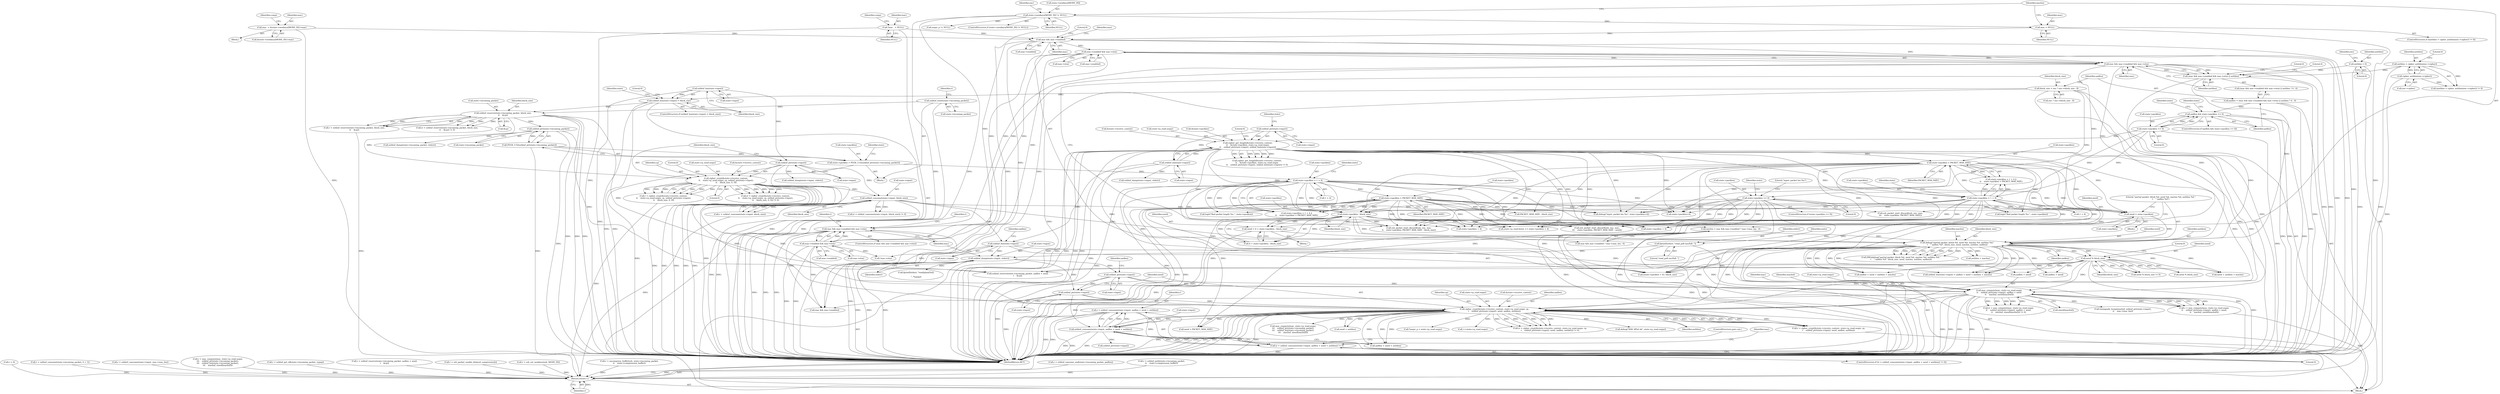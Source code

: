 digraph "0_mindrot_2fecfd486bdba9f51b3a789277bb0733ca36e1c0@integer" {
"1000603" [label="(Call,r = sshbuf_consume(state->input, aadlen + need + authlen))"];
"1000605" [label="(Call,sshbuf_consume(state->input, aadlen + need + authlen))"];
"1000592" [label="(Call,sshbuf_ptr(state->input))"];
"1000523" [label="(Call,sshbuf_dump(state->input, stderr))"];
"1000507" [label="(Call,sshbuf_len(state->input))"];
"1000274" [label="(Call,sshbuf_len(state->input))"];
"1000270" [label="(Call,sshbuf_ptr(state->input))"];
"1000438" [label="(Call,sshbuf_consume(state->input, block_size))"];
"1000371" [label="(Call,sshbuf_ptr(state->input))"];
"1000332" [label="(Call,sshbuf_len(state->input))"];
"1000360" [label="(Call,cipher_crypt(&state->receive_context,\n\t\t    state->p_send.seqnr, cp, sshbuf_ptr(state->input),\n\t\t    block_size, 0, 0))"];
"1000347" [label="(Call,sshbuf_reserve(state->incoming_packet, block_size,\n\t\t    &cp))"];
"1000339" [label="(Call,sshbuf_reset(state->incoming_packet))"];
"1000331" [label="(Call,sshbuf_len(state->input) < block_size)"];
"1000221" [label="(Call,block_size = enc ? enc->block_size : 8)"];
"1000520" [label="(Call,fprintf(stderr, \"read_poll enc/full: \"))"];
"1000550" [label="(Call,sshbuf_ptr(state->input))"];
"1000581" [label="(Call,cipher_crypt(&state->receive_context, state->p_read.seqnr, cp,\n\t    sshbuf_ptr(state->input), need, aadlen, authlen))"];
"1000256" [label="(Call,cipher_get_length(&state->receive_context,\n\t\t    &state->packlen, state->p_read.seqnr,\n\t\t    sshbuf_ptr(state->input), sshbuf_len(state->input)))"];
"1000248" [label="(Call,state->packlen == 0)"];
"1000543" [label="(Call,mac_compute(mac, state->p_read.seqnr,\n\t\t    sshbuf_ptr(state->input), aadlen + need,\n\t\t    macbuf, sizeof(macbuf)))"];
"1000529" [label="(Call,mac && mac->enabled && mac->etm)"];
"1000233" [label="(Call,mac && mac->enabled && mac->etm)"];
"1000212" [label="(Call,mac && mac->enabled)"];
"1000177" [label="(Call,mac  = &state->newkeys[MODE_IN]->mac)"];
"1000140" [label="(Call,*mac   = NULL)"];
"1000206" [label="(Call,mac = NULL)"];
"1000159" [label="(Call,state->newkeys[MODE_IN] != NULL)"];
"1000235" [label="(Call,mac->enabled && mac->etm)"];
"1000531" [label="(Call,mac->enabled && mac->etm)"];
"1000473" [label="(Call,debug(\"partial packet: block %d, need %d, maclen %d, authlen %d,\"\n\t    \" aadlen %d\", block_size, need, maclen, authlen, aadlen))"];
"1000467" [label="(Call,state->packlen - block_size)"];
"1000290" [label="(Call,state->packlen > PACKET_MAX_SIZE)"];
"1000283" [label="(Call,state->packlen < 1 + 4)"];
"1000391" [label="(Call,state->packlen < 1 + 4)"];
"1000380" [label="(Call,state->packlen = PEEK_U32(sshbuf_ptr(state->incoming_packet)))"];
"1000384" [label="(Call,PEEK_U32(sshbuf_ptr(state->incoming_packet)))"];
"1000385" [label="(Call,sshbuf_ptr(state->incoming_packet))"];
"1000324" [label="(Call,state->packlen == 0)"];
"1000398" [label="(Call,state->packlen > PACKET_MAX_SIZE)"];
"1000456" [label="(Call,need = state->packlen)"];
"1000463" [label="(Call,need = 4 + state->packlen - block_size)"];
"1000209" [label="(Call,maclen = mac && mac->enabled ? mac->mac_len : 0)"];
"1000232" [label="(Call,(mac && mac->enabled && mac->etm) || authlen)"];
"1000199" [label="(Call,authlen = cipher_authlen(enc->cipher))"];
"1000201" [label="(Call,cipher_authlen(enc->cipher))"];
"1000131" [label="(Call,authlen = 0)"];
"1000246" [label="(Call,aadlen && state->packlen == 0)"];
"1000229" [label="(Call,aadlen = (mac && mac->enabled && mac->etm) || authlen ? 4 : 0)"];
"1000482" [label="(Call,need % block_size)"];
"1000602" [label="(Call,(r = sshbuf_consume(state->input, aadlen + need + authlen)) != 0)"];
"1000974" [label="(Return,return r;)"];
"1000668" [label="(Call,need > PACKET_MAX_SIZE)"];
"1000246" [label="(Call,aadlen && state->packlen == 0)"];
"1000624" [label="(Call,!mac->etm)"];
"1000465" [label="(Call,4 + state->packlen - block_size)"];
"1000249" [label="(Call,state->packlen)"];
"1000296" [label="(Call,sshbuf_dump(state->input, stderr))"];
"1000381" [label="(Call,state->packlen)"];
"1000334" [label="(Identifier,state)"];
"1000706" [label="(Call,seqnr_p != NULL)"];
"1000244" [label="(Literal,0)"];
"1000484" [label="(Identifier,block_size)"];
"1000142" [label="(Identifier,NULL)"];
"1000566" [label="(Call,sshbuf_reserve(state->incoming_packet, aadlen + need,\n\t    &cp))"];
"1000282" [label="(Call,state->packlen < 1 + 4 ||\n\t\t    state->packlen > PACKET_MAX_SIZE)"];
"1000468" [label="(Call,state->packlen)"];
"1000140" [label="(Call,*mac   = NULL)"];
"1000481" [label="(Call,need % block_size != 0)"];
"1000330" [label="(ControlStructure,if (sshbuf_len(state->input) < block_size))"];
"1000235" [label="(Call,mac->enabled && mac->etm)"];
"1000570" [label="(Call,aadlen + need)"];
"1000462" [label="(Block,)"];
"1000386" [label="(Call,state->incoming_packet)"];
"1000472" [label="(Call,DBG(debug(\"partial packet: block %d, need %d, maclen %d, authlen %d,\"\n\t    \" aadlen %d\", block_size, need, maclen, authlen, aadlen)))"];
"1000456" [label="(Call,need = state->packlen)"];
"1000447" [label="(Literal,\"input: packet len %u\")"];
"1000614" [label="(Literal,0)"];
"1000591" [label="(Identifier,cp)"];
"1000177" [label="(Call,mac  = &state->newkeys[MODE_IN]->mac)"];
"1000478" [label="(Identifier,authlen)"];
"1000759" [label="(Call,state->p_read.bytes += state->packlen + 4)"];
"1000541" [label="(Call,r = mac_compute(mac, state->p_read.seqnr,\n\t\t    sshbuf_ptr(state->input), aadlen + need,\n\t\t    macbuf, sizeof(macbuf)))"];
"1000257" [label="(Call,&state->receive_context)"];
"1000351" [label="(Identifier,block_size)"];
"1000239" [label="(Call,mac->etm)"];
"1000370" [label="(Identifier,cp)"];
"1000850" [label="(Call,r = uncompress_buffer(ssh, state->incoming_packet,\n\t\t    state->compression_buffer))"];
"1000471" [label="(Identifier,block_size)"];
"1000331" [label="(Call,sshbuf_len(state->input) < block_size)"];
"1000439" [label="(Call,state->input)"];
"1000458" [label="(Call,state->packlen)"];
"1000513" [label="(Call,need + authlen + maclen)"];
"1000198" [label="(Call,(authlen = cipher_authlen(enc->cipher)) != 0)"];
"1000340" [label="(Call,state->incoming_packet)"];
"1000145" [label="(Identifier,comp)"];
"1000276" [label="(Identifier,state)"];
"1000345" [label="(Call,r = sshbuf_reserve(state->incoming_packet, block_size,\n\t\t    &cp))"];
"1000605" [label="(Call,sshbuf_consume(state->input, aadlen + need + authlen))"];
"1000212" [label="(Call,mac && mac->enabled)"];
"1000586" [label="(Call,state->p_read.seqnr)"];
"1000236" [label="(Call,mac->enabled)"];
"1000719" [label="(Call,++state->p_read.seqnr)"];
"1000544" [label="(Identifier,mac)"];
"1000392" [label="(Call,state->packlen)"];
"1000114" [label="(Block,)"];
"1000393" [label="(Identifier,state)"];
"1000328" [label="(Literal,0)"];
"1000821" [label="(Call,r = sshbuf_consume_end(state->incoming_packet, padlen))"];
"1000551" [label="(Call,state->input)"];
"1000543" [label="(Call,mac_compute(mac, state->p_read.seqnr,\n\t\t    sshbuf_ptr(state->input), aadlen + need,\n\t\t    macbuf, sizeof(macbuf)))"];
"1000166" [label="(Block,)"];
"1000615" [label="(ControlStructure,goto out;)"];
"1000455" [label="(Block,)"];
"1000477" [label="(Identifier,maclen)"];
"1000213" [label="(Identifier,mac)"];
"1000385" [label="(Call,sshbuf_ptr(state->incoming_packet))"];
"1000515" [label="(Call,authlen + maclen)"];
"1000502" [label="(Call,PACKET_MAX_SIZE - block_size)"];
"1000579" [label="(Call,r = cipher_crypt(&state->receive_context, state->p_read.seqnr, cp,\n\t    sshbuf_ptr(state->input), need, aadlen, authlen))"];
"1000210" [label="(Identifier,maclen)"];
"1000975" [label="(Identifier,r)"];
"1000581" [label="(Call,cipher_crypt(&state->receive_context, state->p_read.seqnr, cp,\n\t    sshbuf_ptr(state->input), need, aadlen, authlen))"];
"1000400" [label="(Identifier,state)"];
"1000868" [label="(Call,r = sshbuf_putb(state->incoming_packet,\n\t\t    state->compression_buffer))"];
"1000578" [label="(Call,(r = cipher_crypt(&state->receive_context, state->p_read.seqnr, cp,\n\t    sshbuf_ptr(state->input), need, aadlen, authlen)) != 0)"];
"1000602" [label="(Call,(r = sshbuf_consume(state->input, aadlen + need + authlen)) != 0)"];
"1000344" [label="(Call,(r = sshbuf_reserve(state->incoming_packet, block_size,\n\t\t    &cp)) != 0)"];
"1000391" [label="(Call,state->packlen < 1 + 4)"];
"1000555" [label="(Identifier,aadlen)"];
"1000141" [label="(Identifier,mac)"];
"1000259" [label="(Identifier,state)"];
"1000955" [label="(Call,r = 0)"];
"1000242" [label="(Identifier,authlen)"];
"1000265" [label="(Call,state->p_read.seqnr)"];
"1000375" [label="(Identifier,block_size)"];
"1000261" [label="(Call,&state->packlen)"];
"1000325" [label="(Call,state->packlen)"];
"1000346" [label="(Identifier,r)"];
"1000284" [label="(Call,state->packlen)"];
"1000520" [label="(Call,fprintf(stderr, \"read_poll enc/full: \"))"];
"1000491" [label="(Call,need % block_size)"];
"1000674" [label="(Call,ssh_packet_start_discard(ssh, enc, mac,\n\t\t\t    state->packlen, PACKET_MAX_SIZE - need))"];
"1000558" [label="(Call,sizeof(macbuf))"];
"1000233" [label="(Call,mac && mac->enabled && mac->etm)"];
"1000512" [label="(Identifier,aadlen)"];
"1000232" [label="(Call,(mac && mac->enabled && mac->etm) || authlen)"];
"1000209" [label="(Call,maclen = mac && mac->enabled ? mac->mac_len : 0)"];
"1000275" [label="(Call,state->input)"];
"1000222" [label="(Identifier,block_size)"];
"1000415" [label="(Call,sshbuf_dump(state->incoming_packet, stderr))"];
"1000475" [label="(Identifier,block_size)"];
"1000685" [label="(Call,debug(\"MAC #%d ok\", state->p_read.seqnr))"];
"1000252" [label="(Literal,0)"];
"1000229" [label="(Call,aadlen = (mac && mac->enabled && mac->etm) || authlen ? 4 : 0)"];
"1000274" [label="(Call,sshbuf_len(state->input))"];
"1000442" [label="(Identifier,block_size)"];
"1000557" [label="(Identifier,macbuf)"];
"1000376" [label="(Literal,0)"];
"1000220" [label="(Literal,0)"];
"1000532" [label="(Call,mac->enabled)"];
"1000542" [label="(Identifier,r)"];
"1000473" [label="(Call,debug(\"partial packet: block %d, need %d, maclen %d, authlen %d,\"\n\t    \" aadlen %d\", block_size, need, maclen, authlen, aadlen))"];
"1000324" [label="(Call,state->packlen == 0)"];
"1000207" [label="(Identifier,mac)"];
"1000582" [label="(Call,&state->receive_context)"];
"1000341" [label="(Identifier,state)"];
"1000199" [label="(Call,authlen = cipher_authlen(enc->cipher))"];
"1000132" [label="(Identifier,authlen)"];
"1000158" [label="(ControlStructure,if (state->newkeys[MODE_IN] != NULL))"];
"1000463" [label="(Call,need = 4 + state->packlen - block_size)"];
"1000214" [label="(Call,mac->enabled)"];
"1000137" [label="(Identifier,enc)"];
"1000593" [label="(Call,state->input)"];
"1000234" [label="(Identifier,mac)"];
"1000474" [label="(Literal,\"partial packet: block %d, need %d, maclen %d, authlen %d,\"\n\t    \" aadlen %d\")"];
"1000255" [label="(Call,cipher_get_length(&state->receive_context,\n\t\t    &state->packlen, state->p_read.seqnr,\n\t\t    sshbuf_ptr(state->input), sshbuf_len(state->input)) != 0)"];
"1000256" [label="(Call,cipher_get_length(&state->receive_context,\n\t\t    &state->packlen, state->p_read.seqnr,\n\t\t    sshbuf_ptr(state->input), sshbuf_len(state->input)))"];
"1000352" [label="(Call,&cp)"];
"1000188" [label="(Identifier,comp)"];
"1000810" [label="(Call,r = sshbuf_consume(state->incoming_packet, 4 + 1))"];
"1000507" [label="(Call,sshbuf_len(state->input))"];
"1000550" [label="(Call,sshbuf_ptr(state->input))"];
"1000426" [label="(Call,ssh_packet_start_discard(ssh, enc, mac,\n\t\t\t    state->packlen, PACKET_MAX_SIZE))"];
"1000365" [label="(Call,state->p_send.seqnr)"];
"1000483" [label="(Identifier,need)"];
"1000438" [label="(Call,sshbuf_consume(state->input, block_size))"];
"1000336" [label="(Identifier,block_size)"];
"1000654" [label="(Call,timingsafe_bcmp(macbuf, sshbuf_ptr(state->input),\n\t\t    mac->mac_len))"];
"1000694" [label="(Call,r = sshbuf_consume(state->input, mac->mac_len))"];
"1000656" [label="(Call,sshbuf_ptr(state->input))"];
"1000283" [label="(Call,state->packlen < 1 + 4)"];
"1000565" [label="(Identifier,r)"];
"1000457" [label="(Identifier,need)"];
"1000554" [label="(Call,aadlen + need)"];
"1000323" [label="(ControlStructure,if (state->packlen == 0))"];
"1000205" [label="(Literal,0)"];
"1000545" [label="(Call,state->p_read.seqnr)"];
"1000395" [label="(Call,1 + 4)"];
"1000270" [label="(Call,sshbuf_ptr(state->input))"];
"1000598" [label="(Identifier,authlen)"];
"1000223" [label="(Call,enc ? enc->block_size : 8)"];
"1000464" [label="(Identifier,need)"];
"1000630" [label="(Call,r = mac_compute(mac, state->p_read.seqnr,\n\t\t\t    sshbuf_ptr(state->incoming_packet),\n\t\t\t    sshbuf_len(state->incoming_packet),\n\t\t\t    macbuf, sizeof(macbuf)))"];
"1000888" [label="(Call,r = sshbuf_get_u8(state->incoming_packet, typep))"];
"1000206" [label="(Call,mac = NULL)"];
"1000347" [label="(Call,sshbuf_reserve(state->incoming_packet, block_size,\n\t\t    &cp))"];
"1000357" [label="(Call,(r = cipher_crypt(&state->receive_context,\n\t\t    state->p_send.seqnr, cp, sshbuf_ptr(state->input),\n\t\t    block_size, 0, 0)) != 0)"];
"1000165" [label="(Identifier,NULL)"];
"1000522" [label="(Literal,\"read_poll enc/full: \")"];
"1000511" [label="(Call,aadlen + need + authlen + maclen)"];
"1000530" [label="(Identifier,mac)"];
"1000495" [label="(Call,ssh_packet_start_discard(ssh, enc, mac,\n\t\t    state->packlen, PACKET_MAX_SIZE - block_size))"];
"1000202" [label="(Call,enc->cipher)"];
"1000211" [label="(Call,mac && mac->enabled ? mac->mac_len : 0)"];
"1000197" [label="(ControlStructure,if ((authlen = cipher_authlen(enc->cipher)) != 0))"];
"1000407" [label="(Call,sshbuf_dump(state->input, stderr))"];
"1000339" [label="(Call,sshbuf_reset(state->incoming_packet))"];
"1000371" [label="(Call,sshbuf_ptr(state->input))"];
"1000287" [label="(Call,1 + 4)"];
"1000601" [label="(ControlStructure,if ((r = sshbuf_consume(state->input, aadlen + need + authlen)) != 0))"];
"1000564" [label="(Call,r = sshbuf_reserve(state->incoming_packet, aadlen + need,\n\t    &cp))"];
"1000326" [label="(Identifier,state)"];
"1000479" [label="(Identifier,aadlen)"];
"1000333" [label="(Call,state->input)"];
"1000974" [label="(Return,return r;)"];
"1000604" [label="(Identifier,r)"];
"1000329" [label="(Block,)"];
"1000617" [label="(Call,mac && mac->enabled)"];
"1000231" [label="(Call,(mac && mac->enabled && mac->etm) || authlen ? 4 : 0)"];
"1000248" [label="(Call,state->packlen == 0)"];
"1000360" [label="(Call,cipher_crypt(&state->receive_context,\n\t\t    state->p_send.seqnr, cp, sshbuf_ptr(state->input),\n\t\t    block_size, 0, 0))"];
"1000390" [label="(Call,state->packlen < 1 + 4 ||\n\t\t    state->packlen > PACKET_MAX_SIZE)"];
"1000611" [label="(Call,need + authlen)"];
"1000380" [label="(Call,state->packlen = PEEK_U32(sshbuf_ptr(state->incoming_packet)))"];
"1000506" [label="(Call,sshbuf_len(state->input) < aadlen + need + authlen + maclen)"];
"1000338" [label="(Literal,0)"];
"1000243" [label="(Literal,4)"];
"1000476" [label="(Identifier,need)"];
"1000603" [label="(Call,r = sshbuf_consume(state->input, aadlen + need + authlen))"];
"1000361" [label="(Call,&state->receive_context)"];
"1000291" [label="(Call,state->packlen)"];
"1000950" [label="(Call,r = ssh_packet_enable_delayed_compress(ssh))"];
"1000529" [label="(Call,mac && mac->enabled && mac->etm)"];
"1000399" [label="(Call,state->packlen)"];
"1000372" [label="(Call,state->input)"];
"1000446" [label="(Call,debug(\"input: packet len %u\", state->packlen+4))"];
"1000531" [label="(Call,mac->enabled && mac->etm)"];
"1000384" [label="(Call,PEEK_U32(sshbuf_ptr(state->incoming_packet)))"];
"1000609" [label="(Call,aadlen + need + authlen)"];
"1000294" [label="(Identifier,PACKET_MAX_SIZE)"];
"1000618" [label="(Identifier,mac)"];
"1000200" [label="(Identifier,authlen)"];
"1000348" [label="(Call,state->incoming_packet)"];
"1000168" [label="(Identifier,enc)"];
"1000528" [label="(ControlStructure,if (mac && mac->enabled && mac->etm))"];
"1000436" [label="(Call,r = sshbuf_consume(state->input, block_size))"];
"1000752" [label="(Call,(state->packlen + 4) / block_size)"];
"1000332" [label="(Call,sshbuf_len(state->input))"];
"1000301" [label="(Call,logit(\"Bad packet length %u.\", state->packlen))"];
"1000508" [label="(Call,state->input)"];
"1000527" [label="(Identifier,stderr)"];
"1000467" [label="(Call,state->packlen - block_size)"];
"1000596" [label="(Identifier,need)"];
"1000958" [label="(Call,fprintf(stderr, \"read/plain[%d]:\r\n\", *typep))"];
"1000525" [label="(Identifier,state)"];
"1000160" [label="(Call,state->newkeys[MODE_IN])"];
"1000377" [label="(Literal,0)"];
"1000632" [label="(Call,mac_compute(mac, state->p_read.seqnr,\n\t\t\t    sshbuf_ptr(state->incoming_packet),\n\t\t\t    sshbuf_len(state->incoming_packet),\n\t\t\t    macbuf, sizeof(macbuf)))"];
"1000131" [label="(Call,authlen = 0)"];
"1000290" [label="(Call,state->packlen > PACKET_MAX_SIZE)"];
"1000606" [label="(Call,state->input)"];
"1000133" [label="(Literal,0)"];
"1000597" [label="(Identifier,aadlen)"];
"1000934" [label="(Call,r = ssh_set_newkeys(ssh, MODE_IN))"];
"1000221" [label="(Call,block_size = enc ? enc->block_size : 8)"];
"1000230" [label="(Identifier,aadlen)"];
"1000485" [label="(Literal,0)"];
"1000523" [label="(Call,sshbuf_dump(state->input, stderr))"];
"1000271" [label="(Call,state->input)"];
"1000448" [label="(Call,state->packlen+4)"];
"1000292" [label="(Identifier,state)"];
"1000398" [label="(Call,state->packlen > PACKET_MAX_SIZE)"];
"1000178" [label="(Identifier,mac)"];
"1000753" [label="(Call,state->packlen + 4)"];
"1000540" [label="(Call,(r = mac_compute(mac, state->p_read.seqnr,\n\t\t    sshbuf_ptr(state->input), aadlen + need,\n\t\t    macbuf, sizeof(macbuf))) != 0)"];
"1000201" [label="(Call,cipher_authlen(enc->cipher))"];
"1000976" [label="(MethodReturn,RET)"];
"1000524" [label="(Call,state->input)"];
"1000420" [label="(Call,logit(\"Bad packet length %u.\", state->packlen))"];
"1000247" [label="(Identifier,aadlen)"];
"1000521" [label="(Identifier,stderr)"];
"1000535" [label="(Call,mac->etm)"];
"1000482" [label="(Call,need % block_size)"];
"1000592" [label="(Call,sshbuf_ptr(state->input))"];
"1000278" [label="(Literal,0)"];
"1000159" [label="(Call,state->newkeys[MODE_IN] != NULL)"];
"1000245" [label="(ControlStructure,if (aadlen && state->packlen == 0))"];
"1000208" [label="(Identifier,NULL)"];
"1000218" [label="(Identifier,mac)"];
"1000435" [label="(Call,(r = sshbuf_consume(state->input, block_size)) != 0)"];
"1000709" [label="(Call,*seqnr_p = state->p_read.seqnr)"];
"1000402" [label="(Identifier,PACKET_MAX_SIZE)"];
"1000179" [label="(Call,&state->newkeys[MODE_IN]->mac)"];
"1000765" [label="(Call,state->packlen + 4)"];
"1000358" [label="(Call,r = cipher_crypt(&state->receive_context,\n\t\t    state->p_send.seqnr, cp, sshbuf_ptr(state->input),\n\t\t    block_size, 0, 0))"];
"1000603" -> "1000602"  [label="AST: "];
"1000603" -> "1000605"  [label="CFG: "];
"1000604" -> "1000603"  [label="AST: "];
"1000605" -> "1000603"  [label="AST: "];
"1000614" -> "1000603"  [label="CFG: "];
"1000603" -> "1000976"  [label="DDG: "];
"1000603" -> "1000976"  [label="DDG: "];
"1000603" -> "1000602"  [label="DDG: "];
"1000605" -> "1000603"  [label="DDG: "];
"1000605" -> "1000603"  [label="DDG: "];
"1000603" -> "1000974"  [label="DDG: "];
"1000605" -> "1000609"  [label="CFG: "];
"1000606" -> "1000605"  [label="AST: "];
"1000609" -> "1000605"  [label="AST: "];
"1000605" -> "1000976"  [label="DDG: "];
"1000605" -> "1000976"  [label="DDG: "];
"1000605" -> "1000602"  [label="DDG: "];
"1000605" -> "1000602"  [label="DDG: "];
"1000592" -> "1000605"  [label="DDG: "];
"1000581" -> "1000605"  [label="DDG: "];
"1000581" -> "1000605"  [label="DDG: "];
"1000581" -> "1000605"  [label="DDG: "];
"1000605" -> "1000656"  [label="DDG: "];
"1000592" -> "1000581"  [label="AST: "];
"1000592" -> "1000593"  [label="CFG: "];
"1000593" -> "1000592"  [label="AST: "];
"1000596" -> "1000592"  [label="CFG: "];
"1000592" -> "1000976"  [label="DDG: "];
"1000592" -> "1000581"  [label="DDG: "];
"1000523" -> "1000592"  [label="DDG: "];
"1000550" -> "1000592"  [label="DDG: "];
"1000523" -> "1000114"  [label="AST: "];
"1000523" -> "1000527"  [label="CFG: "];
"1000524" -> "1000523"  [label="AST: "];
"1000527" -> "1000523"  [label="AST: "];
"1000530" -> "1000523"  [label="CFG: "];
"1000523" -> "1000976"  [label="DDG: "];
"1000523" -> "1000976"  [label="DDG: "];
"1000523" -> "1000976"  [label="DDG: "];
"1000507" -> "1000523"  [label="DDG: "];
"1000520" -> "1000523"  [label="DDG: "];
"1000523" -> "1000550"  [label="DDG: "];
"1000523" -> "1000958"  [label="DDG: "];
"1000507" -> "1000506"  [label="AST: "];
"1000507" -> "1000508"  [label="CFG: "];
"1000508" -> "1000507"  [label="AST: "];
"1000512" -> "1000507"  [label="CFG: "];
"1000507" -> "1000976"  [label="DDG: "];
"1000507" -> "1000506"  [label="DDG: "];
"1000274" -> "1000507"  [label="DDG: "];
"1000438" -> "1000507"  [label="DDG: "];
"1000274" -> "1000256"  [label="AST: "];
"1000274" -> "1000275"  [label="CFG: "];
"1000275" -> "1000274"  [label="AST: "];
"1000256" -> "1000274"  [label="CFG: "];
"1000274" -> "1000976"  [label="DDG: "];
"1000274" -> "1000256"  [label="DDG: "];
"1000270" -> "1000274"  [label="DDG: "];
"1000274" -> "1000296"  [label="DDG: "];
"1000270" -> "1000256"  [label="AST: "];
"1000270" -> "1000271"  [label="CFG: "];
"1000271" -> "1000270"  [label="AST: "];
"1000276" -> "1000270"  [label="CFG: "];
"1000270" -> "1000256"  [label="DDG: "];
"1000438" -> "1000436"  [label="AST: "];
"1000438" -> "1000442"  [label="CFG: "];
"1000439" -> "1000438"  [label="AST: "];
"1000442" -> "1000438"  [label="AST: "];
"1000436" -> "1000438"  [label="CFG: "];
"1000438" -> "1000976"  [label="DDG: "];
"1000438" -> "1000976"  [label="DDG: "];
"1000438" -> "1000435"  [label="DDG: "];
"1000438" -> "1000435"  [label="DDG: "];
"1000438" -> "1000436"  [label="DDG: "];
"1000438" -> "1000436"  [label="DDG: "];
"1000371" -> "1000438"  [label="DDG: "];
"1000360" -> "1000438"  [label="DDG: "];
"1000438" -> "1000467"  [label="DDG: "];
"1000438" -> "1000473"  [label="DDG: "];
"1000371" -> "1000360"  [label="AST: "];
"1000371" -> "1000372"  [label="CFG: "];
"1000372" -> "1000371"  [label="AST: "];
"1000375" -> "1000371"  [label="CFG: "];
"1000371" -> "1000976"  [label="DDG: "];
"1000371" -> "1000360"  [label="DDG: "];
"1000332" -> "1000371"  [label="DDG: "];
"1000371" -> "1000407"  [label="DDG: "];
"1000332" -> "1000331"  [label="AST: "];
"1000332" -> "1000333"  [label="CFG: "];
"1000333" -> "1000332"  [label="AST: "];
"1000336" -> "1000332"  [label="CFG: "];
"1000332" -> "1000976"  [label="DDG: "];
"1000332" -> "1000331"  [label="DDG: "];
"1000360" -> "1000358"  [label="AST: "];
"1000360" -> "1000377"  [label="CFG: "];
"1000361" -> "1000360"  [label="AST: "];
"1000365" -> "1000360"  [label="AST: "];
"1000370" -> "1000360"  [label="AST: "];
"1000375" -> "1000360"  [label="AST: "];
"1000376" -> "1000360"  [label="AST: "];
"1000377" -> "1000360"  [label="AST: "];
"1000358" -> "1000360"  [label="CFG: "];
"1000360" -> "1000976"  [label="DDG: "];
"1000360" -> "1000976"  [label="DDG: "];
"1000360" -> "1000976"  [label="DDG: "];
"1000360" -> "1000976"  [label="DDG: "];
"1000360" -> "1000976"  [label="DDG: "];
"1000360" -> "1000357"  [label="DDG: "];
"1000360" -> "1000357"  [label="DDG: "];
"1000360" -> "1000357"  [label="DDG: "];
"1000360" -> "1000357"  [label="DDG: "];
"1000360" -> "1000357"  [label="DDG: "];
"1000360" -> "1000357"  [label="DDG: "];
"1000360" -> "1000358"  [label="DDG: "];
"1000360" -> "1000358"  [label="DDG: "];
"1000360" -> "1000358"  [label="DDG: "];
"1000360" -> "1000358"  [label="DDG: "];
"1000360" -> "1000358"  [label="DDG: "];
"1000360" -> "1000358"  [label="DDG: "];
"1000347" -> "1000360"  [label="DDG: "];
"1000360" -> "1000581"  [label="DDG: "];
"1000360" -> "1000581"  [label="DDG: "];
"1000347" -> "1000345"  [label="AST: "];
"1000347" -> "1000352"  [label="CFG: "];
"1000348" -> "1000347"  [label="AST: "];
"1000351" -> "1000347"  [label="AST: "];
"1000352" -> "1000347"  [label="AST: "];
"1000345" -> "1000347"  [label="CFG: "];
"1000347" -> "1000976"  [label="DDG: "];
"1000347" -> "1000976"  [label="DDG: "];
"1000347" -> "1000976"  [label="DDG: "];
"1000347" -> "1000344"  [label="DDG: "];
"1000347" -> "1000344"  [label="DDG: "];
"1000347" -> "1000344"  [label="DDG: "];
"1000347" -> "1000345"  [label="DDG: "];
"1000347" -> "1000345"  [label="DDG: "];
"1000347" -> "1000345"  [label="DDG: "];
"1000339" -> "1000347"  [label="DDG: "];
"1000331" -> "1000347"  [label="DDG: "];
"1000347" -> "1000385"  [label="DDG: "];
"1000347" -> "1000566"  [label="DDG: "];
"1000339" -> "1000329"  [label="AST: "];
"1000339" -> "1000340"  [label="CFG: "];
"1000340" -> "1000339"  [label="AST: "];
"1000346" -> "1000339"  [label="CFG: "];
"1000339" -> "1000976"  [label="DDG: "];
"1000331" -> "1000330"  [label="AST: "];
"1000331" -> "1000336"  [label="CFG: "];
"1000336" -> "1000331"  [label="AST: "];
"1000338" -> "1000331"  [label="CFG: "];
"1000341" -> "1000331"  [label="CFG: "];
"1000331" -> "1000976"  [label="DDG: "];
"1000331" -> "1000976"  [label="DDG: "];
"1000331" -> "1000976"  [label="DDG: "];
"1000221" -> "1000331"  [label="DDG: "];
"1000221" -> "1000114"  [label="AST: "];
"1000221" -> "1000223"  [label="CFG: "];
"1000222" -> "1000221"  [label="AST: "];
"1000223" -> "1000221"  [label="AST: "];
"1000230" -> "1000221"  [label="CFG: "];
"1000221" -> "1000976"  [label="DDG: "];
"1000221" -> "1000976"  [label="DDG: "];
"1000221" -> "1000467"  [label="DDG: "];
"1000221" -> "1000473"  [label="DDG: "];
"1000520" -> "1000114"  [label="AST: "];
"1000520" -> "1000522"  [label="CFG: "];
"1000521" -> "1000520"  [label="AST: "];
"1000522" -> "1000520"  [label="AST: "];
"1000525" -> "1000520"  [label="CFG: "];
"1000520" -> "1000976"  [label="DDG: "];
"1000550" -> "1000543"  [label="AST: "];
"1000550" -> "1000551"  [label="CFG: "];
"1000551" -> "1000550"  [label="AST: "];
"1000555" -> "1000550"  [label="CFG: "];
"1000550" -> "1000976"  [label="DDG: "];
"1000550" -> "1000543"  [label="DDG: "];
"1000581" -> "1000579"  [label="AST: "];
"1000581" -> "1000598"  [label="CFG: "];
"1000582" -> "1000581"  [label="AST: "];
"1000586" -> "1000581"  [label="AST: "];
"1000591" -> "1000581"  [label="AST: "];
"1000596" -> "1000581"  [label="AST: "];
"1000597" -> "1000581"  [label="AST: "];
"1000598" -> "1000581"  [label="AST: "];
"1000579" -> "1000581"  [label="CFG: "];
"1000581" -> "1000976"  [label="DDG: "];
"1000581" -> "1000976"  [label="DDG: "];
"1000581" -> "1000976"  [label="DDG: "];
"1000581" -> "1000976"  [label="DDG: "];
"1000581" -> "1000976"  [label="DDG: "];
"1000581" -> "1000976"  [label="DDG: "];
"1000581" -> "1000976"  [label="DDG: "];
"1000581" -> "1000578"  [label="DDG: "];
"1000581" -> "1000578"  [label="DDG: "];
"1000581" -> "1000578"  [label="DDG: "];
"1000581" -> "1000578"  [label="DDG: "];
"1000581" -> "1000578"  [label="DDG: "];
"1000581" -> "1000578"  [label="DDG: "];
"1000581" -> "1000578"  [label="DDG: "];
"1000581" -> "1000579"  [label="DDG: "];
"1000581" -> "1000579"  [label="DDG: "];
"1000581" -> "1000579"  [label="DDG: "];
"1000581" -> "1000579"  [label="DDG: "];
"1000581" -> "1000579"  [label="DDG: "];
"1000581" -> "1000579"  [label="DDG: "];
"1000581" -> "1000579"  [label="DDG: "];
"1000256" -> "1000581"  [label="DDG: "];
"1000256" -> "1000581"  [label="DDG: "];
"1000543" -> "1000581"  [label="DDG: "];
"1000482" -> "1000581"  [label="DDG: "];
"1000473" -> "1000581"  [label="DDG: "];
"1000473" -> "1000581"  [label="DDG: "];
"1000581" -> "1000609"  [label="DDG: "];
"1000581" -> "1000609"  [label="DDG: "];
"1000581" -> "1000609"  [label="DDG: "];
"1000581" -> "1000611"  [label="DDG: "];
"1000581" -> "1000611"  [label="DDG: "];
"1000581" -> "1000632"  [label="DDG: "];
"1000581" -> "1000668"  [label="DDG: "];
"1000581" -> "1000685"  [label="DDG: "];
"1000581" -> "1000709"  [label="DDG: "];
"1000581" -> "1000719"  [label="DDG: "];
"1000256" -> "1000255"  [label="AST: "];
"1000257" -> "1000256"  [label="AST: "];
"1000261" -> "1000256"  [label="AST: "];
"1000265" -> "1000256"  [label="AST: "];
"1000278" -> "1000256"  [label="CFG: "];
"1000256" -> "1000976"  [label="DDG: "];
"1000256" -> "1000976"  [label="DDG: "];
"1000256" -> "1000976"  [label="DDG: "];
"1000256" -> "1000976"  [label="DDG: "];
"1000256" -> "1000976"  [label="DDG: "];
"1000256" -> "1000255"  [label="DDG: "];
"1000256" -> "1000255"  [label="DDG: "];
"1000256" -> "1000255"  [label="DDG: "];
"1000256" -> "1000255"  [label="DDG: "];
"1000256" -> "1000255"  [label="DDG: "];
"1000248" -> "1000256"  [label="DDG: "];
"1000256" -> "1000283"  [label="DDG: "];
"1000256" -> "1000290"  [label="DDG: "];
"1000256" -> "1000301"  [label="DDG: "];
"1000256" -> "1000446"  [label="DDG: "];
"1000256" -> "1000448"  [label="DDG: "];
"1000256" -> "1000456"  [label="DDG: "];
"1000256" -> "1000467"  [label="DDG: "];
"1000256" -> "1000495"  [label="DDG: "];
"1000256" -> "1000543"  [label="DDG: "];
"1000256" -> "1000674"  [label="DDG: "];
"1000256" -> "1000752"  [label="DDG: "];
"1000256" -> "1000753"  [label="DDG: "];
"1000256" -> "1000759"  [label="DDG: "];
"1000256" -> "1000765"  [label="DDG: "];
"1000248" -> "1000246"  [label="AST: "];
"1000248" -> "1000252"  [label="CFG: "];
"1000249" -> "1000248"  [label="AST: "];
"1000252" -> "1000248"  [label="AST: "];
"1000246" -> "1000248"  [label="CFG: "];
"1000248" -> "1000976"  [label="DDG: "];
"1000248" -> "1000246"  [label="DDG: "];
"1000248" -> "1000246"  [label="DDG: "];
"1000248" -> "1000283"  [label="DDG: "];
"1000248" -> "1000324"  [label="DDG: "];
"1000543" -> "1000541"  [label="AST: "];
"1000543" -> "1000558"  [label="CFG: "];
"1000544" -> "1000543"  [label="AST: "];
"1000545" -> "1000543"  [label="AST: "];
"1000554" -> "1000543"  [label="AST: "];
"1000557" -> "1000543"  [label="AST: "];
"1000558" -> "1000543"  [label="AST: "];
"1000541" -> "1000543"  [label="CFG: "];
"1000543" -> "1000976"  [label="DDG: "];
"1000543" -> "1000976"  [label="DDG: "];
"1000543" -> "1000976"  [label="DDG: "];
"1000543" -> "1000976"  [label="DDG: "];
"1000543" -> "1000976"  [label="DDG: "];
"1000543" -> "1000540"  [label="DDG: "];
"1000543" -> "1000540"  [label="DDG: "];
"1000543" -> "1000540"  [label="DDG: "];
"1000543" -> "1000540"  [label="DDG: "];
"1000543" -> "1000540"  [label="DDG: "];
"1000543" -> "1000541"  [label="DDG: "];
"1000543" -> "1000541"  [label="DDG: "];
"1000543" -> "1000541"  [label="DDG: "];
"1000543" -> "1000541"  [label="DDG: "];
"1000543" -> "1000541"  [label="DDG: "];
"1000529" -> "1000543"  [label="DDG: "];
"1000473" -> "1000543"  [label="DDG: "];
"1000482" -> "1000543"  [label="DDG: "];
"1000543" -> "1000617"  [label="DDG: "];
"1000543" -> "1000654"  [label="DDG: "];
"1000529" -> "1000528"  [label="AST: "];
"1000529" -> "1000530"  [label="CFG: "];
"1000529" -> "1000531"  [label="CFG: "];
"1000530" -> "1000529"  [label="AST: "];
"1000531" -> "1000529"  [label="AST: "];
"1000542" -> "1000529"  [label="CFG: "];
"1000565" -> "1000529"  [label="CFG: "];
"1000529" -> "1000976"  [label="DDG: "];
"1000529" -> "1000976"  [label="DDG: "];
"1000529" -> "1000976"  [label="DDG: "];
"1000233" -> "1000529"  [label="DDG: "];
"1000233" -> "1000529"  [label="DDG: "];
"1000531" -> "1000529"  [label="DDG: "];
"1000531" -> "1000529"  [label="DDG: "];
"1000529" -> "1000617"  [label="DDG: "];
"1000233" -> "1000232"  [label="AST: "];
"1000233" -> "1000234"  [label="CFG: "];
"1000233" -> "1000235"  [label="CFG: "];
"1000234" -> "1000233"  [label="AST: "];
"1000235" -> "1000233"  [label="AST: "];
"1000242" -> "1000233"  [label="CFG: "];
"1000232" -> "1000233"  [label="CFG: "];
"1000233" -> "1000976"  [label="DDG: "];
"1000233" -> "1000976"  [label="DDG: "];
"1000233" -> "1000232"  [label="DDG: "];
"1000233" -> "1000232"  [label="DDG: "];
"1000212" -> "1000233"  [label="DDG: "];
"1000235" -> "1000233"  [label="DDG: "];
"1000235" -> "1000233"  [label="DDG: "];
"1000233" -> "1000426"  [label="DDG: "];
"1000233" -> "1000495"  [label="DDG: "];
"1000212" -> "1000211"  [label="AST: "];
"1000212" -> "1000213"  [label="CFG: "];
"1000212" -> "1000214"  [label="CFG: "];
"1000213" -> "1000212"  [label="AST: "];
"1000214" -> "1000212"  [label="AST: "];
"1000218" -> "1000212"  [label="CFG: "];
"1000220" -> "1000212"  [label="CFG: "];
"1000212" -> "1000976"  [label="DDG: "];
"1000177" -> "1000212"  [label="DDG: "];
"1000140" -> "1000212"  [label="DDG: "];
"1000206" -> "1000212"  [label="DDG: "];
"1000212" -> "1000235"  [label="DDG: "];
"1000212" -> "1000531"  [label="DDG: "];
"1000212" -> "1000617"  [label="DDG: "];
"1000177" -> "1000166"  [label="AST: "];
"1000177" -> "1000179"  [label="CFG: "];
"1000178" -> "1000177"  [label="AST: "];
"1000179" -> "1000177"  [label="AST: "];
"1000188" -> "1000177"  [label="CFG: "];
"1000177" -> "1000976"  [label="DDG: "];
"1000140" -> "1000114"  [label="AST: "];
"1000140" -> "1000142"  [label="CFG: "];
"1000141" -> "1000140"  [label="AST: "];
"1000142" -> "1000140"  [label="AST: "];
"1000145" -> "1000140"  [label="CFG: "];
"1000140" -> "1000976"  [label="DDG: "];
"1000206" -> "1000197"  [label="AST: "];
"1000206" -> "1000208"  [label="CFG: "];
"1000207" -> "1000206"  [label="AST: "];
"1000208" -> "1000206"  [label="AST: "];
"1000210" -> "1000206"  [label="CFG: "];
"1000206" -> "1000976"  [label="DDG: "];
"1000159" -> "1000206"  [label="DDG: "];
"1000159" -> "1000158"  [label="AST: "];
"1000159" -> "1000165"  [label="CFG: "];
"1000160" -> "1000159"  [label="AST: "];
"1000165" -> "1000159"  [label="AST: "];
"1000168" -> "1000159"  [label="CFG: "];
"1000210" -> "1000159"  [label="CFG: "];
"1000159" -> "1000976"  [label="DDG: "];
"1000159" -> "1000976"  [label="DDG: "];
"1000159" -> "1000976"  [label="DDG: "];
"1000159" -> "1000706"  [label="DDG: "];
"1000235" -> "1000236"  [label="CFG: "];
"1000235" -> "1000239"  [label="CFG: "];
"1000236" -> "1000235"  [label="AST: "];
"1000239" -> "1000235"  [label="AST: "];
"1000235" -> "1000976"  [label="DDG: "];
"1000235" -> "1000976"  [label="DDG: "];
"1000235" -> "1000531"  [label="DDG: "];
"1000235" -> "1000531"  [label="DDG: "];
"1000235" -> "1000617"  [label="DDG: "];
"1000235" -> "1000624"  [label="DDG: "];
"1000531" -> "1000532"  [label="CFG: "];
"1000531" -> "1000535"  [label="CFG: "];
"1000532" -> "1000531"  [label="AST: "];
"1000535" -> "1000531"  [label="AST: "];
"1000531" -> "1000976"  [label="DDG: "];
"1000531" -> "1000976"  [label="DDG: "];
"1000531" -> "1000617"  [label="DDG: "];
"1000531" -> "1000624"  [label="DDG: "];
"1000473" -> "1000472"  [label="AST: "];
"1000473" -> "1000479"  [label="CFG: "];
"1000474" -> "1000473"  [label="AST: "];
"1000475" -> "1000473"  [label="AST: "];
"1000476" -> "1000473"  [label="AST: "];
"1000477" -> "1000473"  [label="AST: "];
"1000478" -> "1000473"  [label="AST: "];
"1000479" -> "1000473"  [label="AST: "];
"1000472" -> "1000473"  [label="CFG: "];
"1000473" -> "1000976"  [label="DDG: "];
"1000473" -> "1000976"  [label="DDG: "];
"1000473" -> "1000976"  [label="DDG: "];
"1000473" -> "1000472"  [label="DDG: "];
"1000473" -> "1000472"  [label="DDG: "];
"1000473" -> "1000472"  [label="DDG: "];
"1000473" -> "1000472"  [label="DDG: "];
"1000473" -> "1000472"  [label="DDG: "];
"1000473" -> "1000472"  [label="DDG: "];
"1000467" -> "1000473"  [label="DDG: "];
"1000456" -> "1000473"  [label="DDG: "];
"1000463" -> "1000473"  [label="DDG: "];
"1000209" -> "1000473"  [label="DDG: "];
"1000232" -> "1000473"  [label="DDG: "];
"1000246" -> "1000473"  [label="DDG: "];
"1000473" -> "1000482"  [label="DDG: "];
"1000473" -> "1000482"  [label="DDG: "];
"1000473" -> "1000506"  [label="DDG: "];
"1000473" -> "1000506"  [label="DDG: "];
"1000473" -> "1000506"  [label="DDG: "];
"1000473" -> "1000511"  [label="DDG: "];
"1000473" -> "1000511"  [label="DDG: "];
"1000473" -> "1000511"  [label="DDG: "];
"1000473" -> "1000513"  [label="DDG: "];
"1000473" -> "1000513"  [label="DDG: "];
"1000473" -> "1000515"  [label="DDG: "];
"1000473" -> "1000515"  [label="DDG: "];
"1000473" -> "1000554"  [label="DDG: "];
"1000473" -> "1000566"  [label="DDG: "];
"1000473" -> "1000570"  [label="DDG: "];
"1000467" -> "1000465"  [label="AST: "];
"1000467" -> "1000471"  [label="CFG: "];
"1000468" -> "1000467"  [label="AST: "];
"1000471" -> "1000467"  [label="AST: "];
"1000465" -> "1000467"  [label="CFG: "];
"1000467" -> "1000976"  [label="DDG: "];
"1000467" -> "1000463"  [label="DDG: "];
"1000467" -> "1000463"  [label="DDG: "];
"1000467" -> "1000465"  [label="DDG: "];
"1000467" -> "1000465"  [label="DDG: "];
"1000290" -> "1000467"  [label="DDG: "];
"1000283" -> "1000467"  [label="DDG: "];
"1000391" -> "1000467"  [label="DDG: "];
"1000324" -> "1000467"  [label="DDG: "];
"1000398" -> "1000467"  [label="DDG: "];
"1000467" -> "1000495"  [label="DDG: "];
"1000467" -> "1000674"  [label="DDG: "];
"1000467" -> "1000752"  [label="DDG: "];
"1000467" -> "1000753"  [label="DDG: "];
"1000467" -> "1000759"  [label="DDG: "];
"1000467" -> "1000765"  [label="DDG: "];
"1000290" -> "1000282"  [label="AST: "];
"1000290" -> "1000294"  [label="CFG: "];
"1000291" -> "1000290"  [label="AST: "];
"1000294" -> "1000290"  [label="AST: "];
"1000282" -> "1000290"  [label="CFG: "];
"1000290" -> "1000976"  [label="DDG: "];
"1000290" -> "1000282"  [label="DDG: "];
"1000290" -> "1000282"  [label="DDG: "];
"1000283" -> "1000290"  [label="DDG: "];
"1000290" -> "1000301"  [label="DDG: "];
"1000290" -> "1000446"  [label="DDG: "];
"1000290" -> "1000448"  [label="DDG: "];
"1000290" -> "1000456"  [label="DDG: "];
"1000290" -> "1000495"  [label="DDG: "];
"1000290" -> "1000502"  [label="DDG: "];
"1000290" -> "1000668"  [label="DDG: "];
"1000290" -> "1000674"  [label="DDG: "];
"1000290" -> "1000752"  [label="DDG: "];
"1000290" -> "1000753"  [label="DDG: "];
"1000290" -> "1000759"  [label="DDG: "];
"1000290" -> "1000765"  [label="DDG: "];
"1000283" -> "1000282"  [label="AST: "];
"1000283" -> "1000287"  [label="CFG: "];
"1000284" -> "1000283"  [label="AST: "];
"1000287" -> "1000283"  [label="AST: "];
"1000292" -> "1000283"  [label="CFG: "];
"1000282" -> "1000283"  [label="CFG: "];
"1000283" -> "1000976"  [label="DDG: "];
"1000283" -> "1000282"  [label="DDG: "];
"1000283" -> "1000282"  [label="DDG: "];
"1000283" -> "1000301"  [label="DDG: "];
"1000283" -> "1000446"  [label="DDG: "];
"1000283" -> "1000448"  [label="DDG: "];
"1000283" -> "1000456"  [label="DDG: "];
"1000283" -> "1000495"  [label="DDG: "];
"1000283" -> "1000674"  [label="DDG: "];
"1000283" -> "1000752"  [label="DDG: "];
"1000283" -> "1000753"  [label="DDG: "];
"1000283" -> "1000759"  [label="DDG: "];
"1000283" -> "1000765"  [label="DDG: "];
"1000391" -> "1000390"  [label="AST: "];
"1000391" -> "1000395"  [label="CFG: "];
"1000392" -> "1000391"  [label="AST: "];
"1000395" -> "1000391"  [label="AST: "];
"1000400" -> "1000391"  [label="CFG: "];
"1000390" -> "1000391"  [label="CFG: "];
"1000391" -> "1000976"  [label="DDG: "];
"1000391" -> "1000976"  [label="DDG: "];
"1000391" -> "1000390"  [label="DDG: "];
"1000391" -> "1000390"  [label="DDG: "];
"1000380" -> "1000391"  [label="DDG: "];
"1000391" -> "1000398"  [label="DDG: "];
"1000391" -> "1000420"  [label="DDG: "];
"1000391" -> "1000446"  [label="DDG: "];
"1000391" -> "1000448"  [label="DDG: "];
"1000391" -> "1000456"  [label="DDG: "];
"1000391" -> "1000495"  [label="DDG: "];
"1000391" -> "1000674"  [label="DDG: "];
"1000391" -> "1000752"  [label="DDG: "];
"1000391" -> "1000753"  [label="DDG: "];
"1000391" -> "1000759"  [label="DDG: "];
"1000391" -> "1000765"  [label="DDG: "];
"1000380" -> "1000329"  [label="AST: "];
"1000380" -> "1000384"  [label="CFG: "];
"1000381" -> "1000380"  [label="AST: "];
"1000384" -> "1000380"  [label="AST: "];
"1000393" -> "1000380"  [label="CFG: "];
"1000380" -> "1000976"  [label="DDG: "];
"1000384" -> "1000380"  [label="DDG: "];
"1000384" -> "1000385"  [label="CFG: "];
"1000385" -> "1000384"  [label="AST: "];
"1000384" -> "1000976"  [label="DDG: "];
"1000385" -> "1000384"  [label="DDG: "];
"1000385" -> "1000386"  [label="CFG: "];
"1000386" -> "1000385"  [label="AST: "];
"1000385" -> "1000976"  [label="DDG: "];
"1000385" -> "1000415"  [label="DDG: "];
"1000385" -> "1000566"  [label="DDG: "];
"1000324" -> "1000323"  [label="AST: "];
"1000324" -> "1000328"  [label="CFG: "];
"1000325" -> "1000324"  [label="AST: "];
"1000328" -> "1000324"  [label="AST: "];
"1000334" -> "1000324"  [label="CFG: "];
"1000447" -> "1000324"  [label="CFG: "];
"1000324" -> "1000976"  [label="DDG: "];
"1000324" -> "1000976"  [label="DDG: "];
"1000324" -> "1000446"  [label="DDG: "];
"1000324" -> "1000448"  [label="DDG: "];
"1000324" -> "1000456"  [label="DDG: "];
"1000324" -> "1000495"  [label="DDG: "];
"1000324" -> "1000674"  [label="DDG: "];
"1000324" -> "1000752"  [label="DDG: "];
"1000324" -> "1000753"  [label="DDG: "];
"1000324" -> "1000759"  [label="DDG: "];
"1000324" -> "1000765"  [label="DDG: "];
"1000398" -> "1000390"  [label="AST: "];
"1000398" -> "1000402"  [label="CFG: "];
"1000399" -> "1000398"  [label="AST: "];
"1000402" -> "1000398"  [label="AST: "];
"1000390" -> "1000398"  [label="CFG: "];
"1000398" -> "1000976"  [label="DDG: "];
"1000398" -> "1000976"  [label="DDG: "];
"1000398" -> "1000390"  [label="DDG: "];
"1000398" -> "1000390"  [label="DDG: "];
"1000398" -> "1000420"  [label="DDG: "];
"1000398" -> "1000426"  [label="DDG: "];
"1000398" -> "1000446"  [label="DDG: "];
"1000398" -> "1000448"  [label="DDG: "];
"1000398" -> "1000456"  [label="DDG: "];
"1000398" -> "1000495"  [label="DDG: "];
"1000398" -> "1000502"  [label="DDG: "];
"1000398" -> "1000668"  [label="DDG: "];
"1000398" -> "1000674"  [label="DDG: "];
"1000398" -> "1000752"  [label="DDG: "];
"1000398" -> "1000753"  [label="DDG: "];
"1000398" -> "1000759"  [label="DDG: "];
"1000398" -> "1000765"  [label="DDG: "];
"1000456" -> "1000455"  [label="AST: "];
"1000456" -> "1000458"  [label="CFG: "];
"1000457" -> "1000456"  [label="AST: "];
"1000458" -> "1000456"  [label="AST: "];
"1000474" -> "1000456"  [label="CFG: "];
"1000456" -> "1000976"  [label="DDG: "];
"1000463" -> "1000462"  [label="AST: "];
"1000463" -> "1000465"  [label="CFG: "];
"1000464" -> "1000463"  [label="AST: "];
"1000465" -> "1000463"  [label="AST: "];
"1000474" -> "1000463"  [label="CFG: "];
"1000463" -> "1000976"  [label="DDG: "];
"1000209" -> "1000114"  [label="AST: "];
"1000209" -> "1000211"  [label="CFG: "];
"1000210" -> "1000209"  [label="AST: "];
"1000211" -> "1000209"  [label="AST: "];
"1000222" -> "1000209"  [label="CFG: "];
"1000209" -> "1000976"  [label="DDG: "];
"1000209" -> "1000976"  [label="DDG: "];
"1000232" -> "1000231"  [label="AST: "];
"1000232" -> "1000242"  [label="CFG: "];
"1000242" -> "1000232"  [label="AST: "];
"1000243" -> "1000232"  [label="CFG: "];
"1000244" -> "1000232"  [label="CFG: "];
"1000232" -> "1000976"  [label="DDG: "];
"1000232" -> "1000976"  [label="DDG: "];
"1000199" -> "1000232"  [label="DDG: "];
"1000131" -> "1000232"  [label="DDG: "];
"1000199" -> "1000198"  [label="AST: "];
"1000199" -> "1000201"  [label="CFG: "];
"1000200" -> "1000199"  [label="AST: "];
"1000201" -> "1000199"  [label="AST: "];
"1000205" -> "1000199"  [label="CFG: "];
"1000199" -> "1000976"  [label="DDG: "];
"1000199" -> "1000198"  [label="DDG: "];
"1000201" -> "1000199"  [label="DDG: "];
"1000201" -> "1000202"  [label="CFG: "];
"1000202" -> "1000201"  [label="AST: "];
"1000201" -> "1000976"  [label="DDG: "];
"1000201" -> "1000198"  [label="DDG: "];
"1000131" -> "1000114"  [label="AST: "];
"1000131" -> "1000133"  [label="CFG: "];
"1000132" -> "1000131"  [label="AST: "];
"1000133" -> "1000131"  [label="AST: "];
"1000137" -> "1000131"  [label="CFG: "];
"1000131" -> "1000976"  [label="DDG: "];
"1000246" -> "1000245"  [label="AST: "];
"1000246" -> "1000247"  [label="CFG: "];
"1000247" -> "1000246"  [label="AST: "];
"1000259" -> "1000246"  [label="CFG: "];
"1000326" -> "1000246"  [label="CFG: "];
"1000246" -> "1000976"  [label="DDG: "];
"1000246" -> "1000976"  [label="DDG: "];
"1000246" -> "1000976"  [label="DDG: "];
"1000229" -> "1000246"  [label="DDG: "];
"1000229" -> "1000114"  [label="AST: "];
"1000229" -> "1000231"  [label="CFG: "];
"1000230" -> "1000229"  [label="AST: "];
"1000231" -> "1000229"  [label="AST: "];
"1000247" -> "1000229"  [label="CFG: "];
"1000229" -> "1000976"  [label="DDG: "];
"1000482" -> "1000481"  [label="AST: "];
"1000482" -> "1000484"  [label="CFG: "];
"1000483" -> "1000482"  [label="AST: "];
"1000484" -> "1000482"  [label="AST: "];
"1000485" -> "1000482"  [label="CFG: "];
"1000482" -> "1000976"  [label="DDG: "];
"1000482" -> "1000481"  [label="DDG: "];
"1000482" -> "1000481"  [label="DDG: "];
"1000482" -> "1000491"  [label="DDG: "];
"1000482" -> "1000491"  [label="DDG: "];
"1000482" -> "1000506"  [label="DDG: "];
"1000482" -> "1000511"  [label="DDG: "];
"1000482" -> "1000513"  [label="DDG: "];
"1000482" -> "1000554"  [label="DDG: "];
"1000482" -> "1000566"  [label="DDG: "];
"1000482" -> "1000570"  [label="DDG: "];
"1000482" -> "1000752"  [label="DDG: "];
"1000602" -> "1000601"  [label="AST: "];
"1000602" -> "1000614"  [label="CFG: "];
"1000614" -> "1000602"  [label="AST: "];
"1000615" -> "1000602"  [label="CFG: "];
"1000618" -> "1000602"  [label="CFG: "];
"1000602" -> "1000976"  [label="DDG: "];
"1000974" -> "1000114"  [label="AST: "];
"1000974" -> "1000975"  [label="CFG: "];
"1000975" -> "1000974"  [label="AST: "];
"1000976" -> "1000974"  [label="CFG: "];
"1000974" -> "1000976"  [label="DDG: "];
"1000975" -> "1000974"  [label="DDG: "];
"1000850" -> "1000974"  [label="DDG: "];
"1000579" -> "1000974"  [label="DDG: "];
"1000694" -> "1000974"  [label="DDG: "];
"1000934" -> "1000974"  [label="DDG: "];
"1000436" -> "1000974"  [label="DDG: "];
"1000630" -> "1000974"  [label="DDG: "];
"1000810" -> "1000974"  [label="DDG: "];
"1000821" -> "1000974"  [label="DDG: "];
"1000345" -> "1000974"  [label="DDG: "];
"1000950" -> "1000974"  [label="DDG: "];
"1000541" -> "1000974"  [label="DDG: "];
"1000564" -> "1000974"  [label="DDG: "];
"1000955" -> "1000974"  [label="DDG: "];
"1000888" -> "1000974"  [label="DDG: "];
"1000868" -> "1000974"  [label="DDG: "];
"1000358" -> "1000974"  [label="DDG: "];
}
